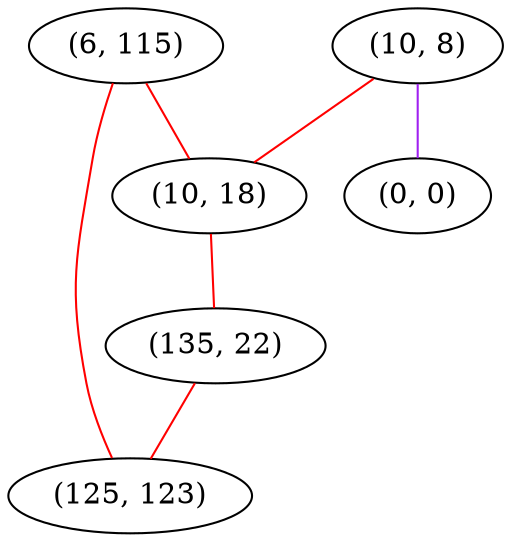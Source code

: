graph "" {
"(6, 115)";
"(10, 8)";
"(0, 0)";
"(10, 18)";
"(135, 22)";
"(125, 123)";
"(6, 115)" -- "(125, 123)"  [color=red, key=0, weight=1];
"(6, 115)" -- "(10, 18)"  [color=red, key=0, weight=1];
"(10, 8)" -- "(0, 0)"  [color=purple, key=0, weight=4];
"(10, 8)" -- "(10, 18)"  [color=red, key=0, weight=1];
"(10, 18)" -- "(135, 22)"  [color=red, key=0, weight=1];
"(135, 22)" -- "(125, 123)"  [color=red, key=0, weight=1];
}
